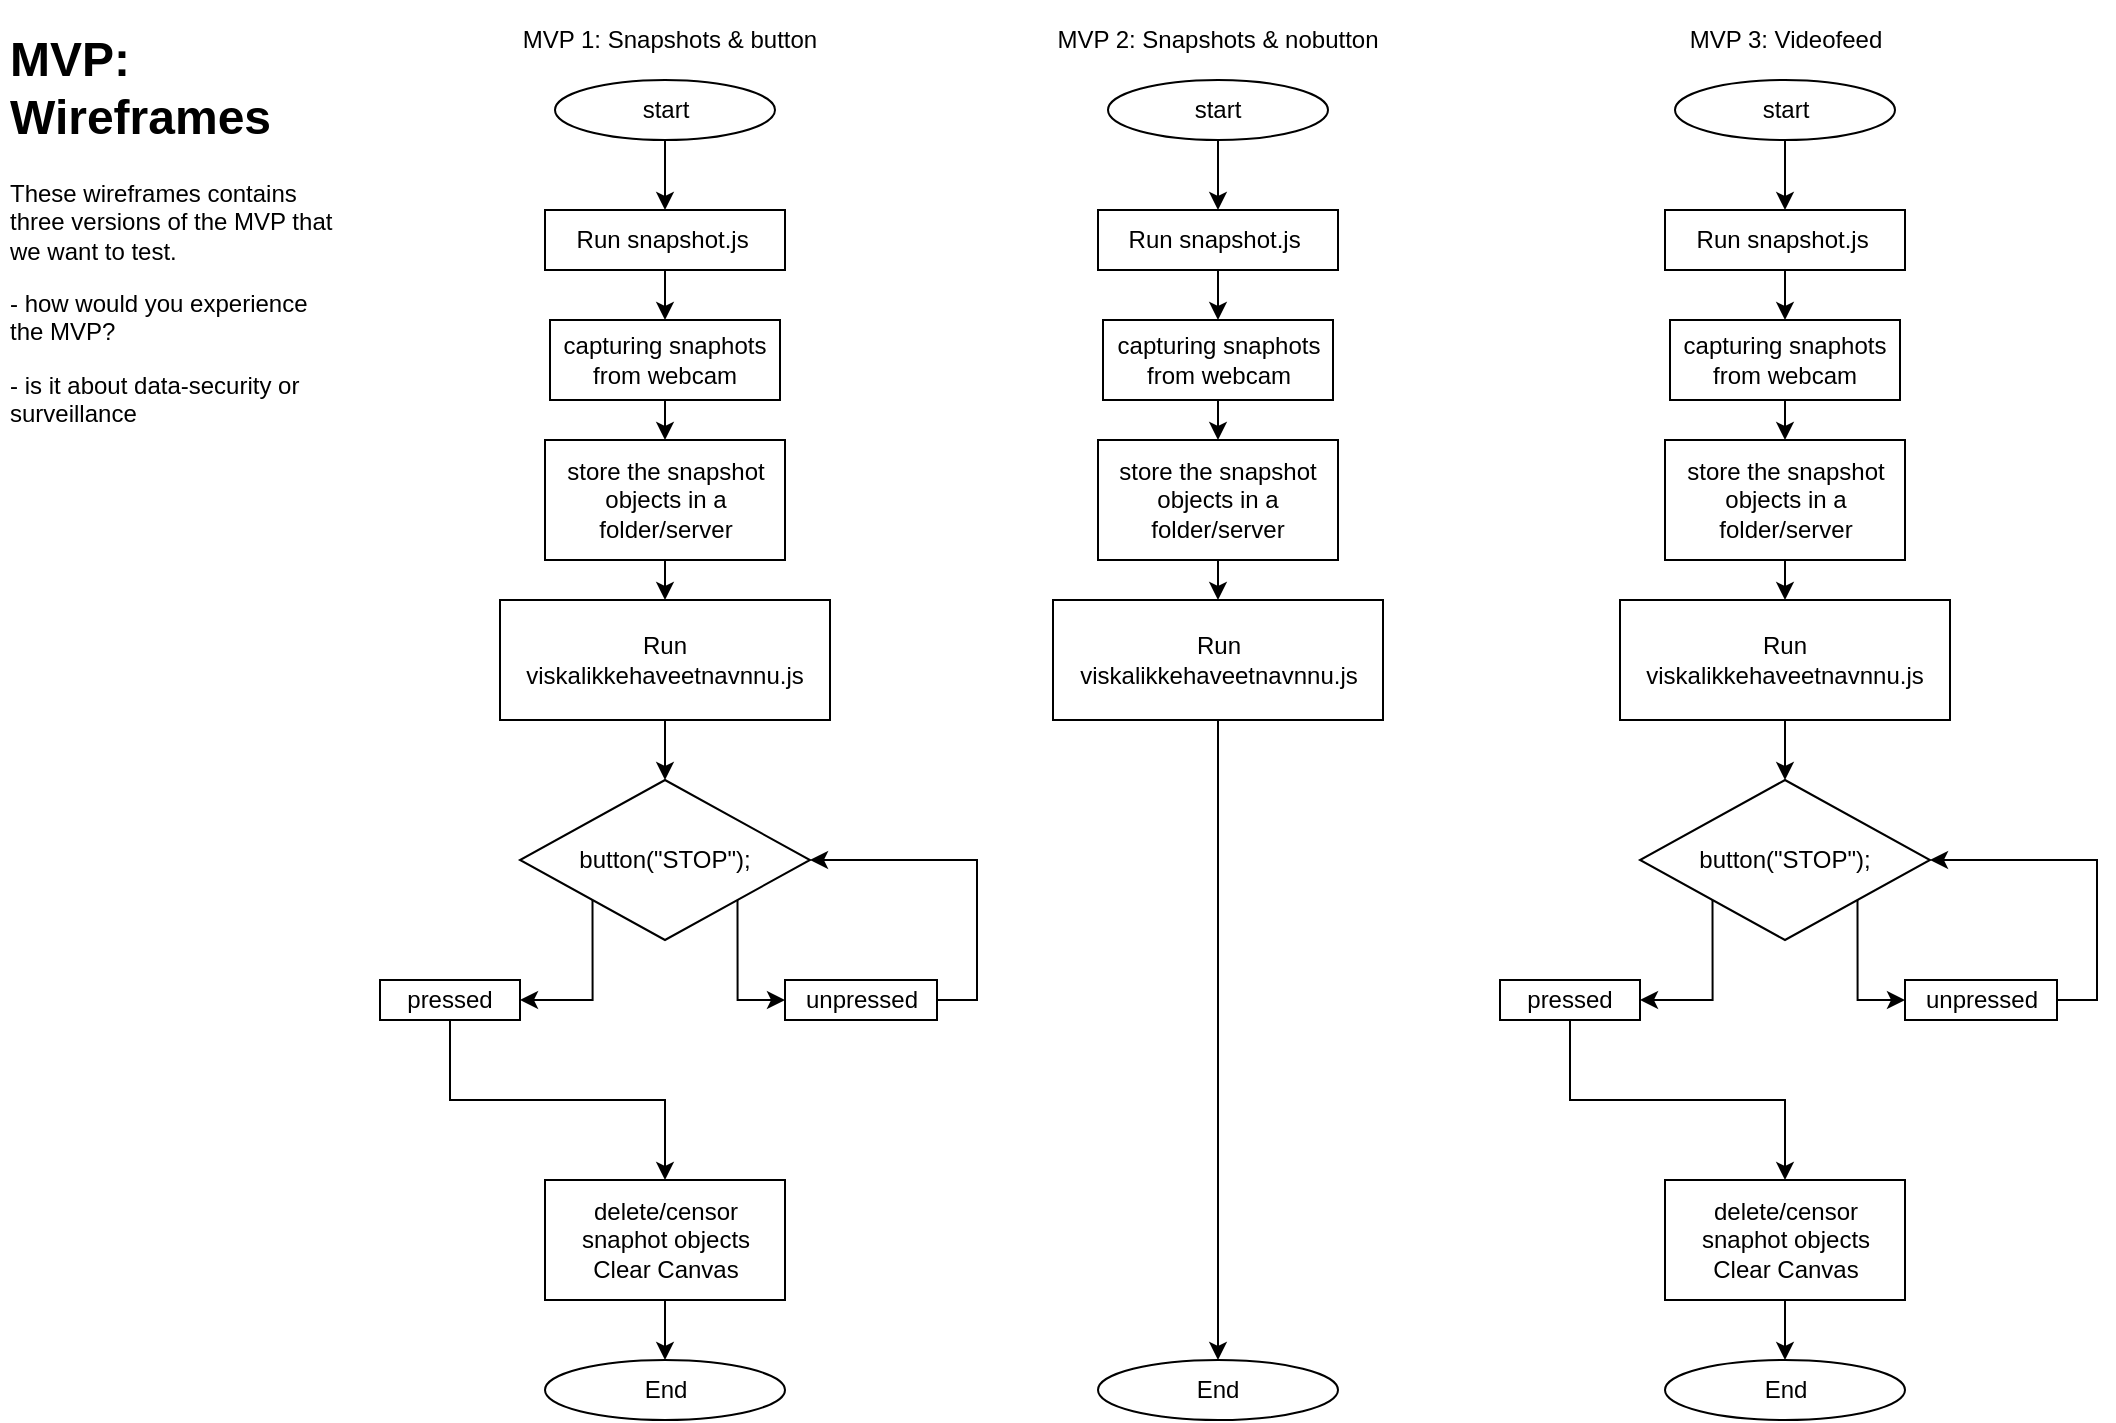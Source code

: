 <mxfile version="10.6.1" type="github"><diagram id="MxRYhqOQueZ7_X4IAnin" name="Page-1"><mxGraphModel dx="1279" dy="814" grid="1" gridSize="10" guides="1" tooltips="1" connect="1" arrows="1" fold="1" page="1" pageScale="1" pageWidth="1169" pageHeight="1654" math="0" shadow="0"><root><mxCell id="0"/><mxCell id="1" parent="0"/><mxCell id="VWeCo827Txeaq7_0LYuq-4" style="edgeStyle=orthogonalEdgeStyle;rounded=0;orthogonalLoop=1;jettySize=auto;html=1;exitX=0.5;exitY=1;exitDx=0;exitDy=0;" edge="1" parent="1" source="VWeCo827Txeaq7_0LYuq-1" target="VWeCo827Txeaq7_0LYuq-3"><mxGeometry relative="1" as="geometry"/></mxCell><mxCell id="VWeCo827Txeaq7_0LYuq-1" value="start&lt;br&gt;" style="ellipse;whiteSpace=wrap;html=1;" vertex="1" parent="1"><mxGeometry x="287.5" y="40" width="110" height="30" as="geometry"/></mxCell><mxCell id="VWeCo827Txeaq7_0LYuq-2" value="End" style="ellipse;whiteSpace=wrap;html=1;" vertex="1" parent="1"><mxGeometry x="282.5" y="680" width="120" height="30" as="geometry"/></mxCell><mxCell id="VWeCo827Txeaq7_0LYuq-6" style="edgeStyle=orthogonalEdgeStyle;rounded=0;orthogonalLoop=1;jettySize=auto;html=1;exitX=0.5;exitY=1;exitDx=0;exitDy=0;" edge="1" parent="1" source="VWeCo827Txeaq7_0LYuq-3" target="VWeCo827Txeaq7_0LYuq-5"><mxGeometry relative="1" as="geometry"/></mxCell><mxCell id="VWeCo827Txeaq7_0LYuq-3" value="Run snapshot.js&amp;nbsp;" style="rounded=0;whiteSpace=wrap;html=1;" vertex="1" parent="1"><mxGeometry x="282.5" y="105" width="120" height="30" as="geometry"/></mxCell><mxCell id="VWeCo827Txeaq7_0LYuq-8" style="edgeStyle=orthogonalEdgeStyle;rounded=0;orthogonalLoop=1;jettySize=auto;html=1;exitX=0.5;exitY=1;exitDx=0;exitDy=0;entryX=0.5;entryY=0;entryDx=0;entryDy=0;" edge="1" parent="1" source="VWeCo827Txeaq7_0LYuq-5" target="VWeCo827Txeaq7_0LYuq-7"><mxGeometry relative="1" as="geometry"/></mxCell><mxCell id="VWeCo827Txeaq7_0LYuq-5" value="capturing snaphots from webcam" style="rounded=0;whiteSpace=wrap;html=1;" vertex="1" parent="1"><mxGeometry x="285" y="160" width="115" height="40" as="geometry"/></mxCell><mxCell id="VWeCo827Txeaq7_0LYuq-10" style="edgeStyle=orthogonalEdgeStyle;rounded=0;orthogonalLoop=1;jettySize=auto;html=1;exitX=0.5;exitY=1;exitDx=0;exitDy=0;entryX=0.5;entryY=0;entryDx=0;entryDy=0;" edge="1" parent="1" source="VWeCo827Txeaq7_0LYuq-7" target="VWeCo827Txeaq7_0LYuq-9"><mxGeometry relative="1" as="geometry"/></mxCell><mxCell id="VWeCo827Txeaq7_0LYuq-7" value="store the snapshot objects in a folder/server" style="rounded=0;whiteSpace=wrap;html=1;" vertex="1" parent="1"><mxGeometry x="282.5" y="220" width="120" height="60" as="geometry"/></mxCell><mxCell id="VWeCo827Txeaq7_0LYuq-13" style="edgeStyle=orthogonalEdgeStyle;rounded=0;orthogonalLoop=1;jettySize=auto;html=1;exitX=0.5;exitY=1;exitDx=0;exitDy=0;entryX=0.5;entryY=0;entryDx=0;entryDy=0;" edge="1" parent="1" source="VWeCo827Txeaq7_0LYuq-9" target="VWeCo827Txeaq7_0LYuq-12"><mxGeometry relative="1" as="geometry"/></mxCell><mxCell id="VWeCo827Txeaq7_0LYuq-9" value="Run viskalikkehaveetnavnnu.js" style="rounded=0;whiteSpace=wrap;html=1;" vertex="1" parent="1"><mxGeometry x="260" y="300" width="165" height="60" as="geometry"/></mxCell><mxCell id="VWeCo827Txeaq7_0LYuq-17" style="edgeStyle=orthogonalEdgeStyle;rounded=0;orthogonalLoop=1;jettySize=auto;html=1;exitX=0;exitY=1;exitDx=0;exitDy=0;entryX=1;entryY=0.5;entryDx=0;entryDy=0;" edge="1" parent="1" source="VWeCo827Txeaq7_0LYuq-12" target="VWeCo827Txeaq7_0LYuq-15"><mxGeometry relative="1" as="geometry"/></mxCell><mxCell id="VWeCo827Txeaq7_0LYuq-19" style="edgeStyle=orthogonalEdgeStyle;rounded=0;orthogonalLoop=1;jettySize=auto;html=1;exitX=1;exitY=1;exitDx=0;exitDy=0;entryX=0;entryY=0.5;entryDx=0;entryDy=0;" edge="1" parent="1" source="VWeCo827Txeaq7_0LYuq-12" target="VWeCo827Txeaq7_0LYuq-18"><mxGeometry relative="1" as="geometry"/></mxCell><mxCell id="VWeCo827Txeaq7_0LYuq-12" value="button(&quot;STOP&quot;);" style="rhombus;whiteSpace=wrap;html=1;" vertex="1" parent="1"><mxGeometry x="270" y="390" width="145" height="80" as="geometry"/></mxCell><mxCell id="VWeCo827Txeaq7_0LYuq-22" style="edgeStyle=orthogonalEdgeStyle;rounded=0;orthogonalLoop=1;jettySize=auto;html=1;exitX=0.5;exitY=1;exitDx=0;exitDy=0;entryX=0.5;entryY=0;entryDx=0;entryDy=0;" edge="1" parent="1" source="VWeCo827Txeaq7_0LYuq-15" target="VWeCo827Txeaq7_0LYuq-21"><mxGeometry relative="1" as="geometry"/></mxCell><mxCell id="VWeCo827Txeaq7_0LYuq-15" value="pressed" style="rounded=0;whiteSpace=wrap;html=1;" vertex="1" parent="1"><mxGeometry x="200" y="490" width="70" height="20" as="geometry"/></mxCell><mxCell id="VWeCo827Txeaq7_0LYuq-20" style="edgeStyle=orthogonalEdgeStyle;rounded=0;orthogonalLoop=1;jettySize=auto;html=1;exitX=1;exitY=0.5;exitDx=0;exitDy=0;entryX=1;entryY=0.5;entryDx=0;entryDy=0;" edge="1" parent="1" source="VWeCo827Txeaq7_0LYuq-18" target="VWeCo827Txeaq7_0LYuq-12"><mxGeometry relative="1" as="geometry"/></mxCell><mxCell id="VWeCo827Txeaq7_0LYuq-18" value="unpressed" style="rounded=0;whiteSpace=wrap;html=1;" vertex="1" parent="1"><mxGeometry x="402.5" y="490" width="76" height="20" as="geometry"/></mxCell><mxCell id="VWeCo827Txeaq7_0LYuq-23" style="edgeStyle=orthogonalEdgeStyle;rounded=0;orthogonalLoop=1;jettySize=auto;html=1;exitX=0.5;exitY=1;exitDx=0;exitDy=0;entryX=0.5;entryY=0;entryDx=0;entryDy=0;" edge="1" parent="1" source="VWeCo827Txeaq7_0LYuq-21" target="VWeCo827Txeaq7_0LYuq-2"><mxGeometry relative="1" as="geometry"/></mxCell><mxCell id="VWeCo827Txeaq7_0LYuq-21" value="delete/censor snaphot objects&lt;br&gt;Clear Canvas&lt;br&gt;" style="rounded=0;whiteSpace=wrap;html=1;" vertex="1" parent="1"><mxGeometry x="282.5" y="590" width="120" height="60" as="geometry"/></mxCell><mxCell id="VWeCo827Txeaq7_0LYuq-24" value="MVP 1: Snapshots &amp;amp; button" style="text;html=1;strokeColor=none;fillColor=none;align=center;verticalAlign=middle;whiteSpace=wrap;rounded=0;" vertex="1" parent="1"><mxGeometry x="269" y="10" width="152" height="20" as="geometry"/></mxCell><mxCell id="VWeCo827Txeaq7_0LYuq-25" style="edgeStyle=orthogonalEdgeStyle;rounded=0;orthogonalLoop=1;jettySize=auto;html=1;exitX=0.5;exitY=1;exitDx=0;exitDy=0;" edge="1" source="VWeCo827Txeaq7_0LYuq-26" target="VWeCo827Txeaq7_0LYuq-29" parent="1"><mxGeometry relative="1" as="geometry"/></mxCell><mxCell id="VWeCo827Txeaq7_0LYuq-26" value="start&lt;br&gt;" style="ellipse;whiteSpace=wrap;html=1;" vertex="1" parent="1"><mxGeometry x="564" y="40" width="110" height="30" as="geometry"/></mxCell><mxCell id="VWeCo827Txeaq7_0LYuq-27" value="End" style="ellipse;whiteSpace=wrap;html=1;" vertex="1" parent="1"><mxGeometry x="559" y="680" width="120" height="30" as="geometry"/></mxCell><mxCell id="VWeCo827Txeaq7_0LYuq-28" style="edgeStyle=orthogonalEdgeStyle;rounded=0;orthogonalLoop=1;jettySize=auto;html=1;exitX=0.5;exitY=1;exitDx=0;exitDy=0;" edge="1" source="VWeCo827Txeaq7_0LYuq-29" target="VWeCo827Txeaq7_0LYuq-31" parent="1"><mxGeometry relative="1" as="geometry"/></mxCell><mxCell id="VWeCo827Txeaq7_0LYuq-29" value="Run snapshot.js&amp;nbsp;" style="rounded=0;whiteSpace=wrap;html=1;" vertex="1" parent="1"><mxGeometry x="559" y="105" width="120" height="30" as="geometry"/></mxCell><mxCell id="VWeCo827Txeaq7_0LYuq-30" style="edgeStyle=orthogonalEdgeStyle;rounded=0;orthogonalLoop=1;jettySize=auto;html=1;exitX=0.5;exitY=1;exitDx=0;exitDy=0;entryX=0.5;entryY=0;entryDx=0;entryDy=0;" edge="1" source="VWeCo827Txeaq7_0LYuq-31" target="VWeCo827Txeaq7_0LYuq-33" parent="1"><mxGeometry relative="1" as="geometry"/></mxCell><mxCell id="VWeCo827Txeaq7_0LYuq-31" value="capturing snaphots from webcam" style="rounded=0;whiteSpace=wrap;html=1;" vertex="1" parent="1"><mxGeometry x="561.5" y="160" width="115" height="40" as="geometry"/></mxCell><mxCell id="VWeCo827Txeaq7_0LYuq-32" style="edgeStyle=orthogonalEdgeStyle;rounded=0;orthogonalLoop=1;jettySize=auto;html=1;exitX=0.5;exitY=1;exitDx=0;exitDy=0;entryX=0.5;entryY=0;entryDx=0;entryDy=0;" edge="1" source="VWeCo827Txeaq7_0LYuq-33" target="VWeCo827Txeaq7_0LYuq-35" parent="1"><mxGeometry relative="1" as="geometry"/></mxCell><mxCell id="VWeCo827Txeaq7_0LYuq-33" value="store the snapshot objects in a folder/server" style="rounded=0;whiteSpace=wrap;html=1;" vertex="1" parent="1"><mxGeometry x="559" y="220" width="120" height="60" as="geometry"/></mxCell><mxCell id="VWeCo827Txeaq7_0LYuq-34" style="edgeStyle=orthogonalEdgeStyle;rounded=0;orthogonalLoop=1;jettySize=auto;html=1;exitX=0.5;exitY=1;exitDx=0;exitDy=0;entryX=0.5;entryY=0;entryDx=0;entryDy=0;" edge="1" source="VWeCo827Txeaq7_0LYuq-35" target="VWeCo827Txeaq7_0LYuq-27" parent="1"><mxGeometry relative="1" as="geometry"><mxPoint x="619.5" y="630" as="targetPoint"/></mxGeometry></mxCell><mxCell id="VWeCo827Txeaq7_0LYuq-35" value="Run viskalikkehaveetnavnnu.js" style="rounded=0;whiteSpace=wrap;html=1;" vertex="1" parent="1"><mxGeometry x="536.5" y="300" width="165" height="60" as="geometry"/></mxCell><mxCell id="VWeCo827Txeaq7_0LYuq-41" style="edgeStyle=orthogonalEdgeStyle;rounded=0;orthogonalLoop=1;jettySize=auto;html=1;exitX=1;exitY=0.5;exitDx=0;exitDy=0;entryX=1;entryY=0.5;entryDx=0;entryDy=0;" edge="1" source="VWeCo827Txeaq7_0LYuq-42" parent="1"><mxGeometry relative="1" as="geometry"><mxPoint x="585" y="430" as="targetPoint"/></mxGeometry></mxCell><mxCell id="VWeCo827Txeaq7_0LYuq-45" value="MVP 2: Snapshots &amp;amp; nobutton" style="text;html=1;strokeColor=none;fillColor=none;align=center;verticalAlign=middle;whiteSpace=wrap;rounded=0;" vertex="1" parent="1"><mxGeometry x="530" y="10" width="178" height="20" as="geometry"/></mxCell><mxCell id="VWeCo827Txeaq7_0LYuq-46" style="edgeStyle=orthogonalEdgeStyle;rounded=0;orthogonalLoop=1;jettySize=auto;html=1;exitX=0.5;exitY=1;exitDx=0;exitDy=0;" edge="1" source="VWeCo827Txeaq7_0LYuq-47" target="VWeCo827Txeaq7_0LYuq-50" parent="1"><mxGeometry relative="1" as="geometry"/></mxCell><mxCell id="VWeCo827Txeaq7_0LYuq-47" value="start&lt;br&gt;" style="ellipse;whiteSpace=wrap;html=1;" vertex="1" parent="1"><mxGeometry x="847.5" y="40" width="110" height="30" as="geometry"/></mxCell><mxCell id="VWeCo827Txeaq7_0LYuq-48" value="End" style="ellipse;whiteSpace=wrap;html=1;" vertex="1" parent="1"><mxGeometry x="842.5" y="680" width="120" height="30" as="geometry"/></mxCell><mxCell id="VWeCo827Txeaq7_0LYuq-49" style="edgeStyle=orthogonalEdgeStyle;rounded=0;orthogonalLoop=1;jettySize=auto;html=1;exitX=0.5;exitY=1;exitDx=0;exitDy=0;" edge="1" source="VWeCo827Txeaq7_0LYuq-50" target="VWeCo827Txeaq7_0LYuq-52" parent="1"><mxGeometry relative="1" as="geometry"/></mxCell><mxCell id="VWeCo827Txeaq7_0LYuq-50" value="Run snapshot.js&amp;nbsp;" style="rounded=0;whiteSpace=wrap;html=1;" vertex="1" parent="1"><mxGeometry x="842.5" y="105" width="120" height="30" as="geometry"/></mxCell><mxCell id="VWeCo827Txeaq7_0LYuq-51" style="edgeStyle=orthogonalEdgeStyle;rounded=0;orthogonalLoop=1;jettySize=auto;html=1;exitX=0.5;exitY=1;exitDx=0;exitDy=0;entryX=0.5;entryY=0;entryDx=0;entryDy=0;" edge="1" source="VWeCo827Txeaq7_0LYuq-52" target="VWeCo827Txeaq7_0LYuq-54" parent="1"><mxGeometry relative="1" as="geometry"/></mxCell><mxCell id="VWeCo827Txeaq7_0LYuq-52" value="capturing snaphots from webcam" style="rounded=0;whiteSpace=wrap;html=1;" vertex="1" parent="1"><mxGeometry x="845" y="160" width="115" height="40" as="geometry"/></mxCell><mxCell id="VWeCo827Txeaq7_0LYuq-53" style="edgeStyle=orthogonalEdgeStyle;rounded=0;orthogonalLoop=1;jettySize=auto;html=1;exitX=0.5;exitY=1;exitDx=0;exitDy=0;entryX=0.5;entryY=0;entryDx=0;entryDy=0;" edge="1" source="VWeCo827Txeaq7_0LYuq-54" target="VWeCo827Txeaq7_0LYuq-56" parent="1"><mxGeometry relative="1" as="geometry"/></mxCell><mxCell id="VWeCo827Txeaq7_0LYuq-54" value="store the snapshot objects in a folder/server" style="rounded=0;whiteSpace=wrap;html=1;" vertex="1" parent="1"><mxGeometry x="842.5" y="220" width="120" height="60" as="geometry"/></mxCell><mxCell id="VWeCo827Txeaq7_0LYuq-55" style="edgeStyle=orthogonalEdgeStyle;rounded=0;orthogonalLoop=1;jettySize=auto;html=1;exitX=0.5;exitY=1;exitDx=0;exitDy=0;entryX=0.5;entryY=0;entryDx=0;entryDy=0;" edge="1" source="VWeCo827Txeaq7_0LYuq-56" target="VWeCo827Txeaq7_0LYuq-59" parent="1"><mxGeometry relative="1" as="geometry"/></mxCell><mxCell id="VWeCo827Txeaq7_0LYuq-56" value="Run viskalikkehaveetnavnnu.js" style="rounded=0;whiteSpace=wrap;html=1;" vertex="1" parent="1"><mxGeometry x="820" y="300" width="165" height="60" as="geometry"/></mxCell><mxCell id="VWeCo827Txeaq7_0LYuq-57" style="edgeStyle=orthogonalEdgeStyle;rounded=0;orthogonalLoop=1;jettySize=auto;html=1;exitX=0;exitY=1;exitDx=0;exitDy=0;entryX=1;entryY=0.5;entryDx=0;entryDy=0;" edge="1" source="VWeCo827Txeaq7_0LYuq-59" target="VWeCo827Txeaq7_0LYuq-61" parent="1"><mxGeometry relative="1" as="geometry"/></mxCell><mxCell id="VWeCo827Txeaq7_0LYuq-58" style="edgeStyle=orthogonalEdgeStyle;rounded=0;orthogonalLoop=1;jettySize=auto;html=1;exitX=1;exitY=1;exitDx=0;exitDy=0;entryX=0;entryY=0.5;entryDx=0;entryDy=0;" edge="1" source="VWeCo827Txeaq7_0LYuq-59" target="VWeCo827Txeaq7_0LYuq-63" parent="1"><mxGeometry relative="1" as="geometry"/></mxCell><mxCell id="VWeCo827Txeaq7_0LYuq-59" value="button(&quot;STOP&quot;);" style="rhombus;whiteSpace=wrap;html=1;" vertex="1" parent="1"><mxGeometry x="830" y="390" width="145" height="80" as="geometry"/></mxCell><mxCell id="VWeCo827Txeaq7_0LYuq-60" style="edgeStyle=orthogonalEdgeStyle;rounded=0;orthogonalLoop=1;jettySize=auto;html=1;exitX=0.5;exitY=1;exitDx=0;exitDy=0;entryX=0.5;entryY=0;entryDx=0;entryDy=0;" edge="1" source="VWeCo827Txeaq7_0LYuq-61" target="VWeCo827Txeaq7_0LYuq-65" parent="1"><mxGeometry relative="1" as="geometry"/></mxCell><mxCell id="VWeCo827Txeaq7_0LYuq-61" value="pressed" style="rounded=0;whiteSpace=wrap;html=1;" vertex="1" parent="1"><mxGeometry x="760" y="490" width="70" height="20" as="geometry"/></mxCell><mxCell id="VWeCo827Txeaq7_0LYuq-62" style="edgeStyle=orthogonalEdgeStyle;rounded=0;orthogonalLoop=1;jettySize=auto;html=1;exitX=1;exitY=0.5;exitDx=0;exitDy=0;entryX=1;entryY=0.5;entryDx=0;entryDy=0;" edge="1" source="VWeCo827Txeaq7_0LYuq-63" target="VWeCo827Txeaq7_0LYuq-59" parent="1"><mxGeometry relative="1" as="geometry"/></mxCell><mxCell id="VWeCo827Txeaq7_0LYuq-63" value="unpressed" style="rounded=0;whiteSpace=wrap;html=1;" vertex="1" parent="1"><mxGeometry x="962.5" y="490" width="76" height="20" as="geometry"/></mxCell><mxCell id="VWeCo827Txeaq7_0LYuq-64" style="edgeStyle=orthogonalEdgeStyle;rounded=0;orthogonalLoop=1;jettySize=auto;html=1;exitX=0.5;exitY=1;exitDx=0;exitDy=0;entryX=0.5;entryY=0;entryDx=0;entryDy=0;" edge="1" source="VWeCo827Txeaq7_0LYuq-65" target="VWeCo827Txeaq7_0LYuq-48" parent="1"><mxGeometry relative="1" as="geometry"/></mxCell><mxCell id="VWeCo827Txeaq7_0LYuq-65" value="delete/censor snaphot objects&lt;br&gt;Clear Canvas&lt;br&gt;" style="rounded=0;whiteSpace=wrap;html=1;" vertex="1" parent="1"><mxGeometry x="842.5" y="590" width="120" height="60" as="geometry"/></mxCell><mxCell id="VWeCo827Txeaq7_0LYuq-66" value="MVP 3: Videofeed" style="text;html=1;strokeColor=none;fillColor=none;align=center;verticalAlign=middle;whiteSpace=wrap;rounded=0;" vertex="1" parent="1"><mxGeometry x="803.5" y="10" width="198" height="20" as="geometry"/></mxCell><mxCell id="VWeCo827Txeaq7_0LYuq-67" value="&lt;h1&gt;MVP: Wireframes&lt;/h1&gt;&lt;p&gt;These wireframes contains three versions of the MVP that we want to test.&amp;nbsp;&lt;/p&gt;&lt;p&gt;- how would you experience the MVP?&lt;/p&gt;&lt;p&gt;- is it about data-security or surveillance&amp;nbsp;&lt;/p&gt;&lt;p&gt;&lt;br&gt;&lt;/p&gt;" style="text;html=1;strokeColor=none;fillColor=none;spacing=5;spacingTop=-20;whiteSpace=wrap;overflow=hidden;rounded=0;" vertex="1" parent="1"><mxGeometry x="10" y="10" width="170" height="230" as="geometry"/></mxCell></root></mxGraphModel></diagram></mxfile>